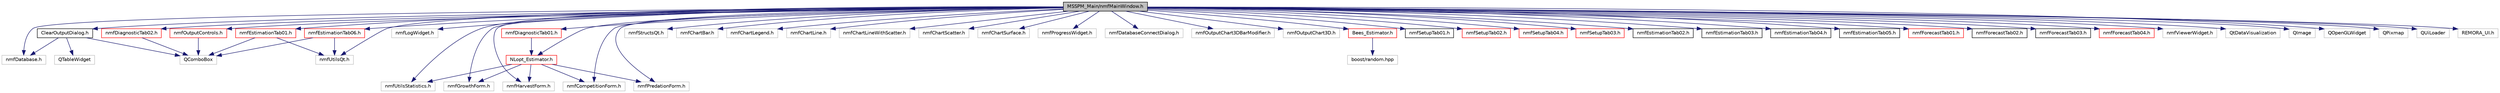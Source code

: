 digraph "MSSPM_Main/nmfMainWindow.h"
{
 // LATEX_PDF_SIZE
  edge [fontname="Helvetica",fontsize="10",labelfontname="Helvetica",labelfontsize="10"];
  node [fontname="Helvetica",fontsize="10",shape=record];
  Node1 [label="MSSPM_Main/nmfMainWindow.h",height=0.2,width=0.4,color="black", fillcolor="grey75", style="filled", fontcolor="black",tooltip="GUI definition for the main nmfMainWindow MSSPM Application class."];
  Node1 -> Node2 [color="midnightblue",fontsize="10",style="solid",fontname="Helvetica"];
  Node2 [label="nmfDatabase.h",height=0.2,width=0.4,color="grey75", fillcolor="white", style="filled",tooltip=" "];
  Node1 -> Node3 [color="midnightblue",fontsize="10",style="solid",fontname="Helvetica"];
  Node3 [label="nmfLogWidget.h",height=0.2,width=0.4,color="grey75", fillcolor="white", style="filled",tooltip=" "];
  Node1 -> Node4 [color="midnightblue",fontsize="10",style="solid",fontname="Helvetica"];
  Node4 [label="nmfUtilsStatistics.h",height=0.2,width=0.4,color="grey75", fillcolor="white", style="filled",tooltip=" "];
  Node1 -> Node5 [color="midnightblue",fontsize="10",style="solid",fontname="Helvetica"];
  Node5 [label="nmfStructsQt.h",height=0.2,width=0.4,color="grey75", fillcolor="white", style="filled",tooltip=" "];
  Node1 -> Node6 [color="midnightblue",fontsize="10",style="solid",fontname="Helvetica"];
  Node6 [label="nmfUtilsQt.h",height=0.2,width=0.4,color="grey75", fillcolor="white", style="filled",tooltip=" "];
  Node1 -> Node7 [color="midnightblue",fontsize="10",style="solid",fontname="Helvetica"];
  Node7 [label="nmfChartBar.h",height=0.2,width=0.4,color="grey75", fillcolor="white", style="filled",tooltip=" "];
  Node1 -> Node8 [color="midnightblue",fontsize="10",style="solid",fontname="Helvetica"];
  Node8 [label="nmfChartLegend.h",height=0.2,width=0.4,color="grey75", fillcolor="white", style="filled",tooltip=" "];
  Node1 -> Node9 [color="midnightblue",fontsize="10",style="solid",fontname="Helvetica"];
  Node9 [label="nmfChartLine.h",height=0.2,width=0.4,color="grey75", fillcolor="white", style="filled",tooltip=" "];
  Node1 -> Node10 [color="midnightblue",fontsize="10",style="solid",fontname="Helvetica"];
  Node10 [label="nmfChartLineWithScatter.h",height=0.2,width=0.4,color="grey75", fillcolor="white", style="filled",tooltip=" "];
  Node1 -> Node11 [color="midnightblue",fontsize="10",style="solid",fontname="Helvetica"];
  Node11 [label="nmfChartScatter.h",height=0.2,width=0.4,color="grey75", fillcolor="white", style="filled",tooltip=" "];
  Node1 -> Node12 [color="midnightblue",fontsize="10",style="solid",fontname="Helvetica"];
  Node12 [label="nmfChartSurface.h",height=0.2,width=0.4,color="grey75", fillcolor="white", style="filled",tooltip=" "];
  Node1 -> Node13 [color="midnightblue",fontsize="10",style="solid",fontname="Helvetica"];
  Node13 [label="nmfProgressWidget.h",height=0.2,width=0.4,color="grey75", fillcolor="white", style="filled",tooltip=" "];
  Node1 -> Node14 [color="midnightblue",fontsize="10",style="solid",fontname="Helvetica"];
  Node14 [label="ClearOutputDialog.h",height=0.2,width=0.4,color="black", fillcolor="white", style="filled",URL="$_clear_output_dialog_8h.html",tooltip="GUI definition for the Algorithm-Specific ClearOutputDialog widget."];
  Node14 -> Node2 [color="midnightblue",fontsize="10",style="solid",fontname="Helvetica"];
  Node14 -> Node15 [color="midnightblue",fontsize="10",style="solid",fontname="Helvetica"];
  Node15 [label="QTableWidget",height=0.2,width=0.4,color="grey75", fillcolor="white", style="filled",tooltip=" "];
  Node14 -> Node16 [color="midnightblue",fontsize="10",style="solid",fontname="Helvetica"];
  Node16 [label="QComboBox",height=0.2,width=0.4,color="grey75", fillcolor="white", style="filled",tooltip=" "];
  Node1 -> Node17 [color="midnightblue",fontsize="10",style="solid",fontname="Helvetica"];
  Node17 [label="nmfDatabaseConnectDialog.h",height=0.2,width=0.4,color="grey75", fillcolor="white", style="filled",tooltip=" "];
  Node1 -> Node18 [color="midnightblue",fontsize="10",style="solid",fontname="Helvetica"];
  Node18 [label="nmfOutputChart3DBarModifier.h",height=0.2,width=0.4,color="grey75", fillcolor="white", style="filled",tooltip=" "];
  Node1 -> Node19 [color="midnightblue",fontsize="10",style="solid",fontname="Helvetica"];
  Node19 [label="nmfOutputChart3D.h",height=0.2,width=0.4,color="grey75", fillcolor="white", style="filled",tooltip=" "];
  Node1 -> Node20 [color="midnightblue",fontsize="10",style="solid",fontname="Helvetica"];
  Node20 [label="Bees_Estimator.h",height=0.2,width=0.4,color="red", fillcolor="white", style="filled",URL="$_bees___estimator_8h.html",tooltip="Class definition for the Bees_Estimator API."];
  Node20 -> Node21 [color="midnightblue",fontsize="10",style="solid",fontname="Helvetica"];
  Node21 [label="boost/random.hpp",height=0.2,width=0.4,color="grey75", fillcolor="white", style="filled",tooltip=" "];
  Node1 -> Node40 [color="midnightblue",fontsize="10",style="solid",fontname="Helvetica"];
  Node40 [label="NLopt_Estimator.h",height=0.2,width=0.4,color="red", fillcolor="white", style="filled",URL="$_n_lopt___estimator_8h.html",tooltip="Class definition for the NLopt_Estimator API."];
  Node40 -> Node4 [color="midnightblue",fontsize="10",style="solid",fontname="Helvetica"];
  Node40 -> Node41 [color="midnightblue",fontsize="10",style="solid",fontname="Helvetica"];
  Node41 [label="nmfGrowthForm.h",height=0.2,width=0.4,color="grey75", fillcolor="white", style="filled",tooltip=" "];
  Node40 -> Node42 [color="midnightblue",fontsize="10",style="solid",fontname="Helvetica"];
  Node42 [label="nmfHarvestForm.h",height=0.2,width=0.4,color="grey75", fillcolor="white", style="filled",tooltip=" "];
  Node40 -> Node43 [color="midnightblue",fontsize="10",style="solid",fontname="Helvetica"];
  Node43 [label="nmfCompetitionForm.h",height=0.2,width=0.4,color="grey75", fillcolor="white", style="filled",tooltip=" "];
  Node40 -> Node44 [color="midnightblue",fontsize="10",style="solid",fontname="Helvetica"];
  Node44 [label="nmfPredationForm.h",height=0.2,width=0.4,color="grey75", fillcolor="white", style="filled",tooltip=" "];
  Node1 -> Node41 [color="midnightblue",fontsize="10",style="solid",fontname="Helvetica"];
  Node1 -> Node43 [color="midnightblue",fontsize="10",style="solid",fontname="Helvetica"];
  Node1 -> Node42 [color="midnightblue",fontsize="10",style="solid",fontname="Helvetica"];
  Node1 -> Node44 [color="midnightblue",fontsize="10",style="solid",fontname="Helvetica"];
  Node1 -> Node49 [color="midnightblue",fontsize="10",style="solid",fontname="Helvetica"];
  Node49 [label="nmfSetupTab01.h",height=0.2,width=0.4,color="black", fillcolor="white", style="filled",URL="$nmf_setup_tab01_8h.html",tooltip="GUI definition for the Setup Getting Started page class nmfSetup_Tab1."];
  Node1 -> Node50 [color="midnightblue",fontsize="10",style="solid",fontname="Helvetica"];
  Node50 [label="nmfSetupTab02.h",height=0.2,width=0.4,color="red", fillcolor="white", style="filled",URL="$nmf_setup_tab02_8h.html",tooltip="GUI definition for the Setup Project page class nmfSetup_Tab2."];
  Node1 -> Node52 [color="midnightblue",fontsize="10",style="solid",fontname="Helvetica"];
  Node52 [label="nmfSetupTab04.h",height=0.2,width=0.4,color="red", fillcolor="white", style="filled",URL="$nmf_setup_tab04_8h.html",tooltip="GUI definition for the Setup Model page class nmfSetup_Tab4."];
  Node1 -> Node54 [color="midnightblue",fontsize="10",style="solid",fontname="Helvetica"];
  Node54 [label="nmfSetupTab03.h",height=0.2,width=0.4,color="red", fillcolor="white", style="filled",URL="$nmf_setup_tab03_8h.html",tooltip="GUI definition for the Setup Species page class nmfSetup_Tab3."];
  Node1 -> Node56 [color="midnightblue",fontsize="10",style="solid",fontname="Helvetica"];
  Node56 [label="nmfEstimationTab01.h",height=0.2,width=0.4,color="red", fillcolor="white", style="filled",URL="$nmf_estimation_tab01_8h.html",tooltip="GUI definition for the nmfEstimation_Tab1 Population Parameters Data class."];
  Node56 -> Node6 [color="midnightblue",fontsize="10",style="solid",fontname="Helvetica"];
  Node56 -> Node16 [color="midnightblue",fontsize="10",style="solid",fontname="Helvetica"];
  Node1 -> Node58 [color="midnightblue",fontsize="10",style="solid",fontname="Helvetica"];
  Node58 [label="nmfEstimationTab02.h",height=0.2,width=0.4,color="black", fillcolor="white", style="filled",URL="$nmf_estimation_tab02_8h.html",tooltip="GUI definition for the nmfEstimation_Tab2 Harvest Data class."];
  Node1 -> Node59 [color="midnightblue",fontsize="10",style="solid",fontname="Helvetica"];
  Node59 [label="nmfEstimationTab03.h",height=0.2,width=0.4,color="black", fillcolor="white", style="filled",URL="$nmf_estimation_tab03_8h.html",tooltip="GUI definition for the nmfEstimation_Tab3 Competition Data class."];
  Node1 -> Node60 [color="midnightblue",fontsize="10",style="solid",fontname="Helvetica"];
  Node60 [label="nmfEstimationTab04.h",height=0.2,width=0.4,color="black", fillcolor="white", style="filled",URL="$nmf_estimation_tab04_8h.html",tooltip="GUI definition for the nmfEstimation_Tab4 Predation Data class."];
  Node1 -> Node61 [color="midnightblue",fontsize="10",style="solid",fontname="Helvetica"];
  Node61 [label="nmfEstimationTab05.h",height=0.2,width=0.4,color="black", fillcolor="white", style="filled",URL="$nmf_estimation_tab05_8h.html",tooltip="GUI definition for the nmfEstimation_Tab5 Observation Data class."];
  Node1 -> Node62 [color="midnightblue",fontsize="10",style="solid",fontname="Helvetica"];
  Node62 [label="nmfEstimationTab06.h",height=0.2,width=0.4,color="red", fillcolor="white", style="filled",URL="$nmf_estimation_tab06_8h.html",tooltip="GUI definition for the nmfEstimation_Tab6 Estimation Run class."];
  Node62 -> Node16 [color="midnightblue",fontsize="10",style="solid",fontname="Helvetica"];
  Node62 -> Node6 [color="midnightblue",fontsize="10",style="solid",fontname="Helvetica"];
  Node1 -> Node64 [color="midnightblue",fontsize="10",style="solid",fontname="Helvetica"];
  Node64 [label="nmfDiagnosticTab01.h",height=0.2,width=0.4,color="red", fillcolor="white", style="filled",URL="$nmf_diagnostic_tab01_8h.html",tooltip="GUI definition for the nmfDiagnostic_Tab1 Parameter Profiles Diagnostics Data class."];
  Node64 -> Node40 [color="midnightblue",fontsize="10",style="solid",fontname="Helvetica"];
  Node1 -> Node66 [color="midnightblue",fontsize="10",style="solid",fontname="Helvetica"];
  Node66 [label="nmfDiagnosticTab02.h",height=0.2,width=0.4,color="red", fillcolor="white", style="filled",URL="$nmf_diagnostic_tab02_8h.html",tooltip="GUI definition for the nmfDiagnostic_Tab2 Retrospective Analysis Diagnostics Data class."];
  Node66 -> Node16 [color="midnightblue",fontsize="10",style="solid",fontname="Helvetica"];
  Node1 -> Node68 [color="midnightblue",fontsize="10",style="solid",fontname="Helvetica"];
  Node68 [label="nmfForecastTab01.h",height=0.2,width=0.4,color="red", fillcolor="white", style="filled",URL="$nmf_forecast_tab01_8h.html",tooltip="GUI definition for the nmfForecast_Tab1 Forecast Setup Data class."];
  Node1 -> Node70 [color="midnightblue",fontsize="10",style="solid",fontname="Helvetica"];
  Node70 [label="nmfForecastTab02.h",height=0.2,width=0.4,color="black", fillcolor="white", style="filled",URL="$nmf_forecast_tab02_8h.html",tooltip="GUI definition for the nmfForecast_Tab2 Forecast Harvest Data class."];
  Node1 -> Node71 [color="midnightblue",fontsize="10",style="solid",fontname="Helvetica"];
  Node71 [label="nmfForecastTab03.h",height=0.2,width=0.4,color="black", fillcolor="white", style="filled",URL="$nmf_forecast_tab03_8h.html",tooltip="GUI definition for the nmfForecast_Tab3 Forecast Uncertainty Parameter Data class."];
  Node1 -> Node72 [color="midnightblue",fontsize="10",style="solid",fontname="Helvetica"];
  Node72 [label="nmfForecastTab04.h",height=0.2,width=0.4,color="red", fillcolor="white", style="filled",URL="$nmf_forecast_tab04_8h.html",tooltip="GUI definition for the nmfForecast_Tab4 Forecast Run class."];
  Node1 -> Node75 [color="midnightblue",fontsize="10",style="solid",fontname="Helvetica"];
  Node75 [label="nmfOutputControls.h",height=0.2,width=0.4,color="red", fillcolor="white", style="filled",URL="$nmf_output_controls_8h.html",tooltip="GUI definition for the Control widgets class MSSPM_GuiOutputControls in the Output area."];
  Node75 -> Node16 [color="midnightblue",fontsize="10",style="solid",fontname="Helvetica"];
  Node1 -> Node78 [color="midnightblue",fontsize="10",style="solid",fontname="Helvetica"];
  Node78 [label="nmfViewerWidget.h",height=0.2,width=0.4,color="grey75", fillcolor="white", style="filled",tooltip=" "];
  Node1 -> Node79 [color="midnightblue",fontsize="10",style="solid",fontname="Helvetica"];
  Node79 [label="QtDataVisualization",height=0.2,width=0.4,color="grey75", fillcolor="white", style="filled",tooltip=" "];
  Node1 -> Node80 [color="midnightblue",fontsize="10",style="solid",fontname="Helvetica"];
  Node80 [label="QImage",height=0.2,width=0.4,color="grey75", fillcolor="white", style="filled",tooltip=" "];
  Node1 -> Node81 [color="midnightblue",fontsize="10",style="solid",fontname="Helvetica"];
  Node81 [label="QOpenGLWidget",height=0.2,width=0.4,color="grey75", fillcolor="white", style="filled",tooltip=" "];
  Node1 -> Node82 [color="midnightblue",fontsize="10",style="solid",fontname="Helvetica"];
  Node82 [label="QPixmap",height=0.2,width=0.4,color="grey75", fillcolor="white", style="filled",tooltip=" "];
  Node1 -> Node83 [color="midnightblue",fontsize="10",style="solid",fontname="Helvetica"];
  Node83 [label="QUiLoader",height=0.2,width=0.4,color="grey75", fillcolor="white", style="filled",tooltip=" "];
  Node1 -> Node84 [color="midnightblue",fontsize="10",style="solid",fontname="Helvetica"];
  Node84 [label="REMORA_UI.h",height=0.2,width=0.4,color="grey75", fillcolor="white", style="filled",tooltip=" "];
}
